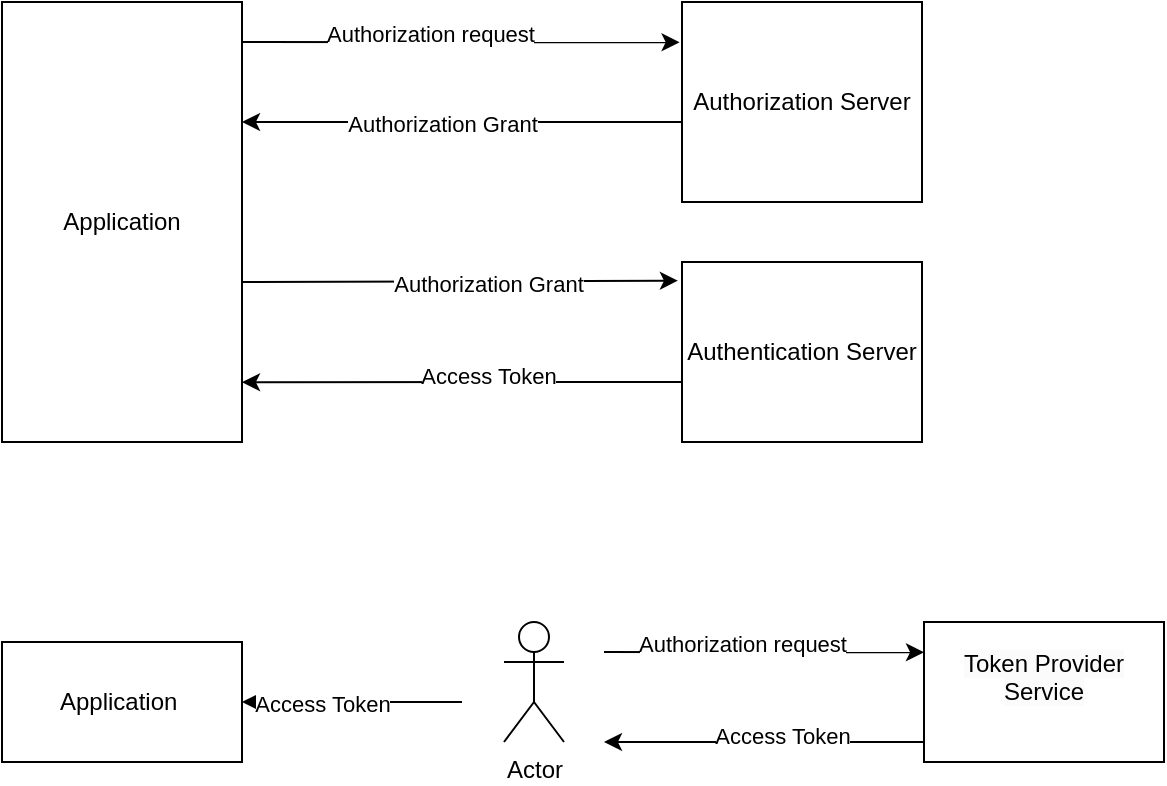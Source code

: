 <mxfile version="21.5.0" type="github">
  <diagram name="Page-1" id="fh3RSouNH-QUKh8bbgXz">
    <mxGraphModel dx="1050" dy="541" grid="1" gridSize="10" guides="1" tooltips="1" connect="1" arrows="1" fold="1" page="1" pageScale="1" pageWidth="1100" pageHeight="850" math="0" shadow="0">
      <root>
        <mxCell id="0" />
        <mxCell id="1" parent="0" />
        <mxCell id="5HNqPTRqP6Z8XYjv4EPG-1" value="Application" style="rounded=0;whiteSpace=wrap;html=1;" vertex="1" parent="1">
          <mxGeometry x="120" y="100" width="120" height="220" as="geometry" />
        </mxCell>
        <mxCell id="5HNqPTRqP6Z8XYjv4EPG-2" value="Authorization Server" style="rounded=0;whiteSpace=wrap;html=1;" vertex="1" parent="1">
          <mxGeometry x="460" y="100" width="120" height="100" as="geometry" />
        </mxCell>
        <mxCell id="5HNqPTRqP6Z8XYjv4EPG-3" value="Authentication Server" style="rounded=0;whiteSpace=wrap;html=1;" vertex="1" parent="1">
          <mxGeometry x="460" y="230" width="120" height="90" as="geometry" />
        </mxCell>
        <mxCell id="5HNqPTRqP6Z8XYjv4EPG-4" value="" style="endArrow=classic;html=1;rounded=0;entryX=-0.01;entryY=0.401;entryDx=0;entryDy=0;entryPerimeter=0;" edge="1" parent="1">
          <mxGeometry width="50" height="50" relative="1" as="geometry">
            <mxPoint x="240" y="120" as="sourcePoint" />
            <mxPoint x="458.8" y="120.15" as="targetPoint" />
          </mxGeometry>
        </mxCell>
        <mxCell id="5HNqPTRqP6Z8XYjv4EPG-5" value="Authorization request" style="edgeLabel;html=1;align=center;verticalAlign=middle;resizable=0;points=[];" vertex="1" connectable="0" parent="5HNqPTRqP6Z8XYjv4EPG-4">
          <mxGeometry x="-0.143" y="4" relative="1" as="geometry">
            <mxPoint as="offset" />
          </mxGeometry>
        </mxCell>
        <mxCell id="5HNqPTRqP6Z8XYjv4EPG-6" value="" style="endArrow=classic;html=1;rounded=0;" edge="1" parent="1">
          <mxGeometry width="50" height="50" relative="1" as="geometry">
            <mxPoint x="460" y="160" as="sourcePoint" />
            <mxPoint x="240" y="160" as="targetPoint" />
          </mxGeometry>
        </mxCell>
        <mxCell id="5HNqPTRqP6Z8XYjv4EPG-7" value="Authorization Grant" style="edgeLabel;html=1;align=center;verticalAlign=middle;resizable=0;points=[];" vertex="1" connectable="0" parent="5HNqPTRqP6Z8XYjv4EPG-6">
          <mxGeometry x="0.096" y="1" relative="1" as="geometry">
            <mxPoint as="offset" />
          </mxGeometry>
        </mxCell>
        <mxCell id="5HNqPTRqP6Z8XYjv4EPG-8" value="" style="endArrow=classic;html=1;rounded=0;entryX=-0.017;entryY=0.104;entryDx=0;entryDy=0;entryPerimeter=0;" edge="1" parent="1" target="5HNqPTRqP6Z8XYjv4EPG-3">
          <mxGeometry width="50" height="50" relative="1" as="geometry">
            <mxPoint x="240" y="240" as="sourcePoint" />
            <mxPoint x="290" y="190" as="targetPoint" />
          </mxGeometry>
        </mxCell>
        <mxCell id="5HNqPTRqP6Z8XYjv4EPG-9" value="Authorization Grant" style="edgeLabel;html=1;align=center;verticalAlign=middle;resizable=0;points=[];" vertex="1" connectable="0" parent="5HNqPTRqP6Z8XYjv4EPG-8">
          <mxGeometry x="0.127" y="-1" relative="1" as="geometry">
            <mxPoint as="offset" />
          </mxGeometry>
        </mxCell>
        <mxCell id="5HNqPTRqP6Z8XYjv4EPG-10" value="" style="endArrow=classic;html=1;rounded=0;entryX=1;entryY=0.864;entryDx=0;entryDy=0;entryPerimeter=0;" edge="1" parent="1" target="5HNqPTRqP6Z8XYjv4EPG-1">
          <mxGeometry width="50" height="50" relative="1" as="geometry">
            <mxPoint x="460" y="290" as="sourcePoint" />
            <mxPoint x="510" y="240" as="targetPoint" />
          </mxGeometry>
        </mxCell>
        <mxCell id="5HNqPTRqP6Z8XYjv4EPG-11" value="Access Token" style="edgeLabel;html=1;align=center;verticalAlign=middle;resizable=0;points=[];" vertex="1" connectable="0" parent="5HNqPTRqP6Z8XYjv4EPG-10">
          <mxGeometry x="-0.115" y="-3" relative="1" as="geometry">
            <mxPoint as="offset" />
          </mxGeometry>
        </mxCell>
        <mxCell id="5HNqPTRqP6Z8XYjv4EPG-13" value="&#xa;&lt;span style=&quot;color: rgb(0, 0, 0); font-family: Helvetica; font-size: 12px; font-style: normal; font-variant-ligatures: normal; font-variant-caps: normal; font-weight: 400; letter-spacing: normal; orphans: 2; text-align: center; text-indent: 0px; text-transform: none; widows: 2; word-spacing: 0px; -webkit-text-stroke-width: 0px; background-color: rgb(251, 251, 251); text-decoration-thickness: initial; text-decoration-style: initial; text-decoration-color: initial; float: none; display: inline !important;&quot;&gt;Token Provider Service&lt;/span&gt;&#xa;&#xa;" style="rounded=0;whiteSpace=wrap;html=1;" vertex="1" parent="1">
          <mxGeometry x="581" y="410" width="120" height="70" as="geometry" />
        </mxCell>
        <mxCell id="5HNqPTRqP6Z8XYjv4EPG-14" value="" style="endArrow=classic;html=1;rounded=0;entryX=-0.01;entryY=0.401;entryDx=0;entryDy=0;entryPerimeter=0;" edge="1" parent="1">
          <mxGeometry width="50" height="50" relative="1" as="geometry">
            <mxPoint x="421" y="425" as="sourcePoint" />
            <mxPoint x="581" y="425.15" as="targetPoint" />
          </mxGeometry>
        </mxCell>
        <mxCell id="5HNqPTRqP6Z8XYjv4EPG-15" value="Authorization request" style="edgeLabel;html=1;align=center;verticalAlign=middle;resizable=0;points=[];" vertex="1" connectable="0" parent="5HNqPTRqP6Z8XYjv4EPG-14">
          <mxGeometry x="-0.143" y="4" relative="1" as="geometry">
            <mxPoint as="offset" />
          </mxGeometry>
        </mxCell>
        <mxCell id="5HNqPTRqP6Z8XYjv4EPG-16" value="" style="endArrow=classic;html=1;rounded=0;" edge="1" parent="1">
          <mxGeometry width="50" height="50" relative="1" as="geometry">
            <mxPoint x="581" y="470" as="sourcePoint" />
            <mxPoint x="421" y="470" as="targetPoint" />
          </mxGeometry>
        </mxCell>
        <mxCell id="5HNqPTRqP6Z8XYjv4EPG-17" value="Access Token" style="edgeLabel;html=1;align=center;verticalAlign=middle;resizable=0;points=[];" vertex="1" connectable="0" parent="5HNqPTRqP6Z8XYjv4EPG-16">
          <mxGeometry x="-0.115" y="-3" relative="1" as="geometry">
            <mxPoint as="offset" />
          </mxGeometry>
        </mxCell>
        <mxCell id="5HNqPTRqP6Z8XYjv4EPG-20" value="Application&amp;nbsp;" style="rounded=0;whiteSpace=wrap;html=1;" vertex="1" parent="1">
          <mxGeometry x="120" y="420" width="120" height="60" as="geometry" />
        </mxCell>
        <mxCell id="5HNqPTRqP6Z8XYjv4EPG-23" value="Actor" style="shape=umlActor;verticalLabelPosition=bottom;verticalAlign=top;html=1;outlineConnect=0;" vertex="1" parent="1">
          <mxGeometry x="371" y="410" width="30" height="60" as="geometry" />
        </mxCell>
        <mxCell id="5HNqPTRqP6Z8XYjv4EPG-27" value="" style="endArrow=classic;html=1;rounded=0;entryX=1;entryY=0.5;entryDx=0;entryDy=0;" edge="1" parent="1" target="5HNqPTRqP6Z8XYjv4EPG-20">
          <mxGeometry width="50" height="50" relative="1" as="geometry">
            <mxPoint x="350" y="450" as="sourcePoint" />
            <mxPoint x="400" y="400" as="targetPoint" />
          </mxGeometry>
        </mxCell>
        <mxCell id="5HNqPTRqP6Z8XYjv4EPG-28" value="Access Token" style="edgeLabel;html=1;align=center;verticalAlign=middle;resizable=0;points=[];" vertex="1" connectable="0" parent="5HNqPTRqP6Z8XYjv4EPG-27">
          <mxGeometry x="0.269" y="1" relative="1" as="geometry">
            <mxPoint as="offset" />
          </mxGeometry>
        </mxCell>
      </root>
    </mxGraphModel>
  </diagram>
</mxfile>
